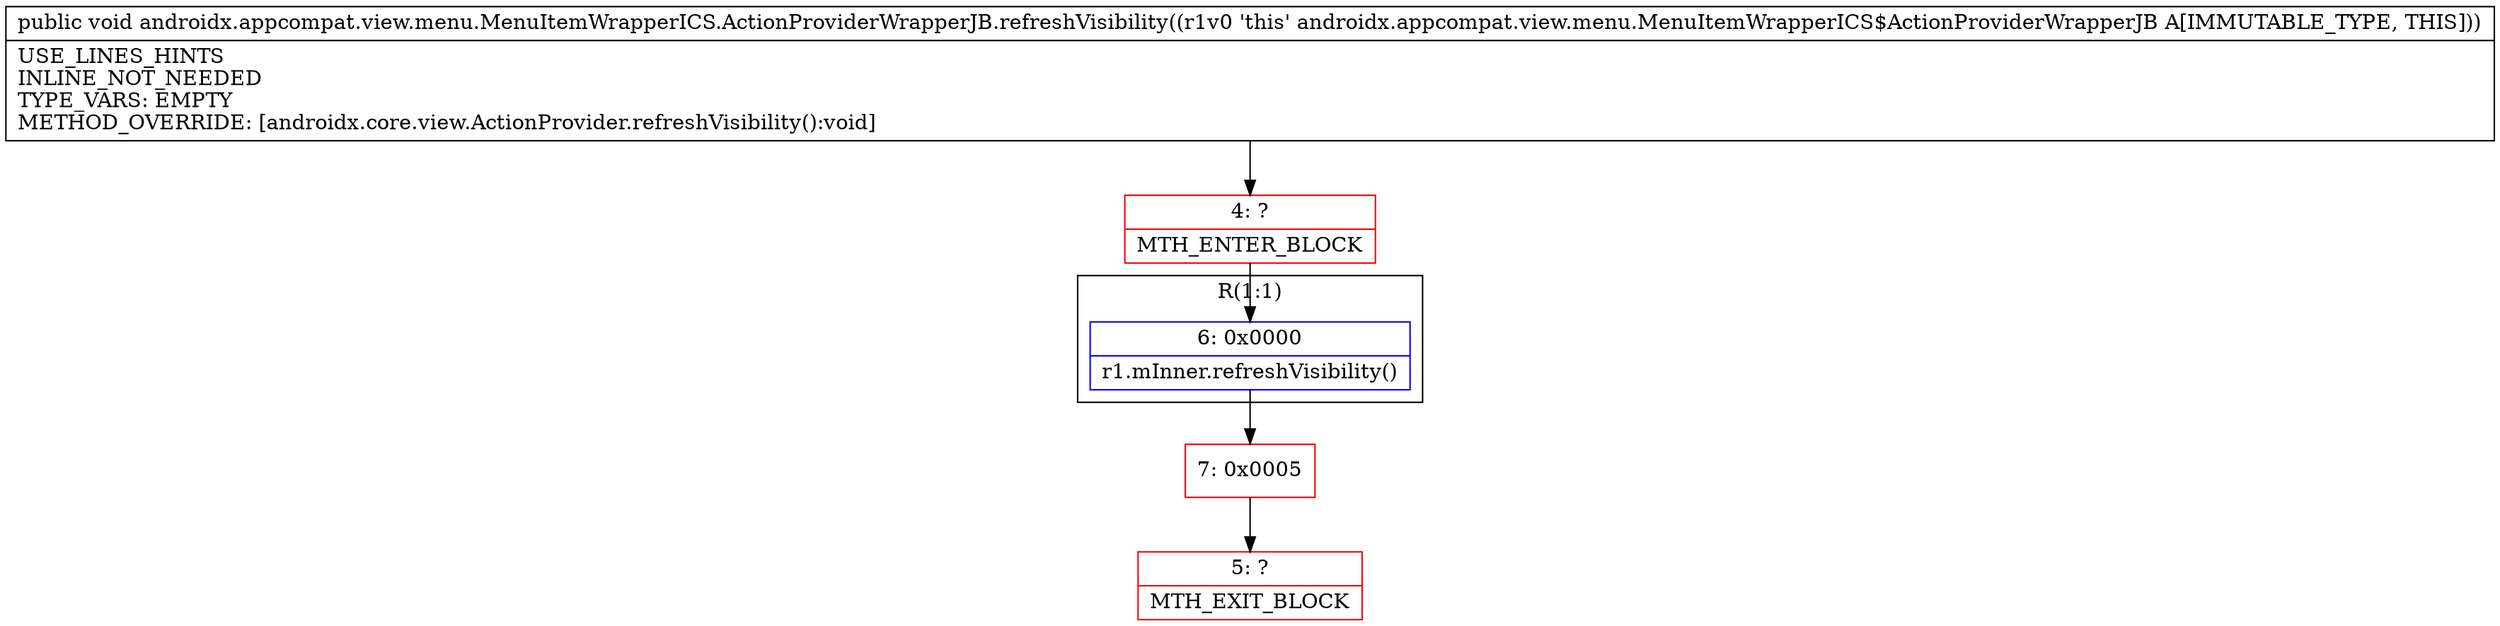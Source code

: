 digraph "CFG forandroidx.appcompat.view.menu.MenuItemWrapperICS.ActionProviderWrapperJB.refreshVisibility()V" {
subgraph cluster_Region_1370853099 {
label = "R(1:1)";
node [shape=record,color=blue];
Node_6 [shape=record,label="{6\:\ 0x0000|r1.mInner.refreshVisibility()\l}"];
}
Node_4 [shape=record,color=red,label="{4\:\ ?|MTH_ENTER_BLOCK\l}"];
Node_7 [shape=record,color=red,label="{7\:\ 0x0005}"];
Node_5 [shape=record,color=red,label="{5\:\ ?|MTH_EXIT_BLOCK\l}"];
MethodNode[shape=record,label="{public void androidx.appcompat.view.menu.MenuItemWrapperICS.ActionProviderWrapperJB.refreshVisibility((r1v0 'this' androidx.appcompat.view.menu.MenuItemWrapperICS$ActionProviderWrapperJB A[IMMUTABLE_TYPE, THIS]))  | USE_LINES_HINTS\lINLINE_NOT_NEEDED\lTYPE_VARS: EMPTY\lMETHOD_OVERRIDE: [androidx.core.view.ActionProvider.refreshVisibility():void]\l}"];
MethodNode -> Node_4;Node_6 -> Node_7;
Node_4 -> Node_6;
Node_7 -> Node_5;
}

